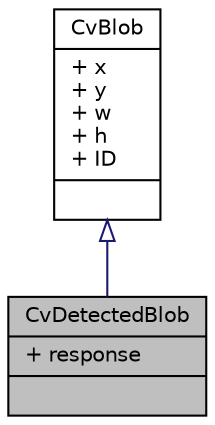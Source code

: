 digraph "CvDetectedBlob"
{
 // LATEX_PDF_SIZE
  edge [fontname="Helvetica",fontsize="10",labelfontname="Helvetica",labelfontsize="10"];
  node [fontname="Helvetica",fontsize="10",shape=record];
  Node1 [label="{CvDetectedBlob\n|+ response\l|}",height=0.2,width=0.4,color="black", fillcolor="grey75", style="filled", fontcolor="black",tooltip=" "];
  Node2 -> Node1 [dir="back",color="midnightblue",fontsize="10",style="solid",arrowtail="onormal",fontname="Helvetica"];
  Node2 [label="{CvBlob\n|+ x\l+ y\l+ w\l+ h\l+ ID\l|}",height=0.2,width=0.4,color="black", fillcolor="white", style="filled",URL="$struct_cv_blob.html",tooltip=" "];
}
